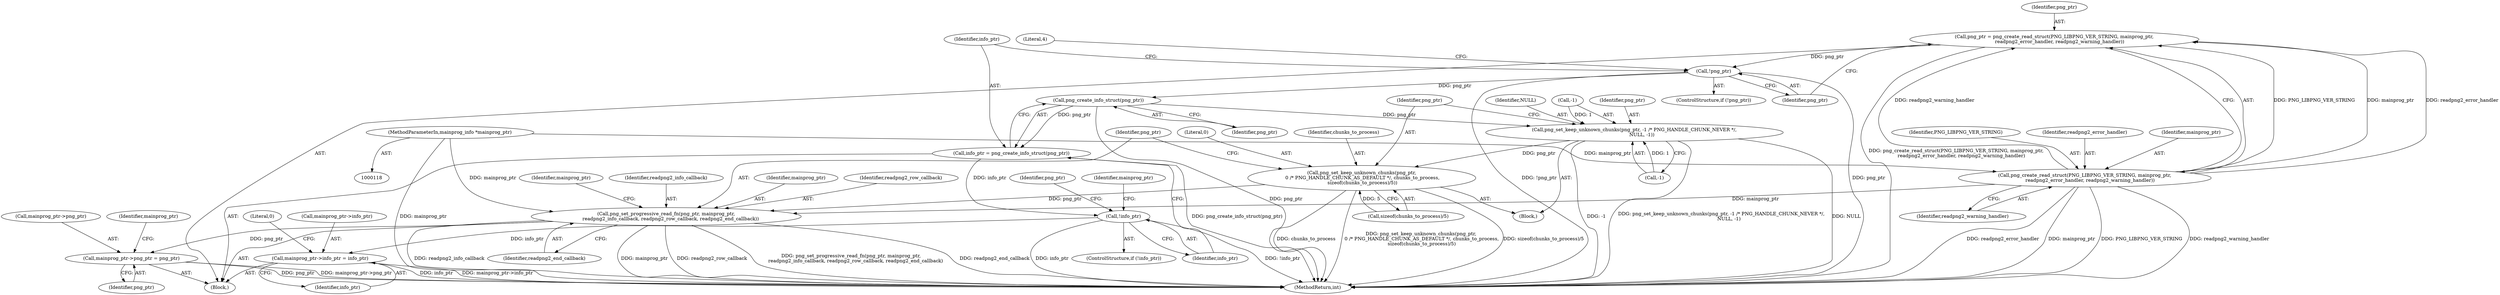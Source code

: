 digraph "0_Android_9d4853418ab2f754c2b63e091c29c5529b8b86ca_4@API" {
"1000123" [label="(Call,png_ptr = png_create_read_struct(PNG_LIBPNG_VER_STRING, mainprog_ptr,\n       readpng2_error_handler, readpng2_warning_handler))"];
"1000125" [label="(Call,png_create_read_struct(PNG_LIBPNG_VER_STRING, mainprog_ptr,\n       readpng2_error_handler, readpng2_warning_handler))"];
"1000119" [label="(MethodParameterIn,mainprog_info *mainprog_ptr)"];
"1000131" [label="(Call,!png_ptr)"];
"1000137" [label="(Call,png_create_info_struct(png_ptr))"];
"1000135" [label="(Call,info_ptr = png_create_info_struct(png_ptr))"];
"1000140" [label="(Call,!info_ptr)"];
"1000192" [label="(Call,mainprog_ptr->info_ptr = info_ptr)"];
"1000166" [label="(Call,png_set_keep_unknown_chunks(png_ptr, -1 /* PNG_HANDLE_CHUNK_NEVER */,\n          NULL, -1))"];
"1000173" [label="(Call,png_set_keep_unknown_chunks(png_ptr,\n 0 /* PNG_HANDLE_CHUNK_AS_DEFAULT */, chunks_to_process,\n sizeof(chunks_to_process)/5))"];
"1000181" [label="(Call,png_set_progressive_read_fn(png_ptr, mainprog_ptr,\n      readpng2_info_callback, readpng2_row_callback, readpng2_end_callback))"];
"1000187" [label="(Call,mainprog_ptr->png_ptr = png_ptr)"];
"1000139" [label="(ControlStructure,if (!info_ptr))"];
"1000166" [label="(Call,png_set_keep_unknown_chunks(png_ptr, -1 /* PNG_HANDLE_CHUNK_NEVER */,\n          NULL, -1))"];
"1000182" [label="(Identifier,png_ptr)"];
"1000188" [label="(Call,mainprog_ptr->png_ptr)"];
"1000126" [label="(Identifier,PNG_LIBPNG_VER_STRING)"];
"1000198" [label="(Literal,0)"];
"1000175" [label="(Literal,0)"];
"1000196" [label="(Identifier,info_ptr)"];
"1000128" [label="(Identifier,readpng2_error_handler)"];
"1000186" [label="(Identifier,readpng2_end_callback)"];
"1000191" [label="(Identifier,png_ptr)"];
"1000177" [label="(Call,sizeof(chunks_to_process)/5)"];
"1000137" [label="(Call,png_create_info_struct(png_ptr))"];
"1000130" [label="(ControlStructure,if (!png_ptr))"];
"1000167" [label="(Identifier,png_ptr)"];
"1000194" [label="(Identifier,mainprog_ptr)"];
"1000141" [label="(Identifier,info_ptr)"];
"1000171" [label="(Call,-1)"];
"1000140" [label="(Call,!info_ptr)"];
"1000189" [label="(Identifier,mainprog_ptr)"];
"1000120" [label="(Block,)"];
"1000184" [label="(Identifier,readpng2_info_callback)"];
"1000164" [label="(Block,)"];
"1000119" [label="(MethodParameterIn,mainprog_info *mainprog_ptr)"];
"1000136" [label="(Identifier,info_ptr)"];
"1000138" [label="(Identifier,png_ptr)"];
"1000135" [label="(Call,info_ptr = png_create_info_struct(png_ptr))"];
"1000124" [label="(Identifier,png_ptr)"];
"1000129" [label="(Identifier,readpng2_warning_handler)"];
"1000153" [label="(Identifier,mainprog_ptr)"];
"1000183" [label="(Identifier,mainprog_ptr)"];
"1000131" [label="(Call,!png_ptr)"];
"1000125" [label="(Call,png_create_read_struct(PNG_LIBPNG_VER_STRING, mainprog_ptr,\n       readpng2_error_handler, readpng2_warning_handler))"];
"1000127" [label="(Identifier,mainprog_ptr)"];
"1000187" [label="(Call,mainprog_ptr->png_ptr = png_ptr)"];
"1000168" [label="(Call,-1)"];
"1000176" [label="(Identifier,chunks_to_process)"];
"1000134" [label="(Literal,4)"];
"1000192" [label="(Call,mainprog_ptr->info_ptr = info_ptr)"];
"1000132" [label="(Identifier,png_ptr)"];
"1000170" [label="(Identifier,NULL)"];
"1000174" [label="(Identifier,png_ptr)"];
"1000145" [label="(Identifier,png_ptr)"];
"1000173" [label="(Call,png_set_keep_unknown_chunks(png_ptr,\n 0 /* PNG_HANDLE_CHUNK_AS_DEFAULT */, chunks_to_process,\n sizeof(chunks_to_process)/5))"];
"1000185" [label="(Identifier,readpng2_row_callback)"];
"1000199" [label="(MethodReturn,int)"];
"1000193" [label="(Call,mainprog_ptr->info_ptr)"];
"1000123" [label="(Call,png_ptr = png_create_read_struct(PNG_LIBPNG_VER_STRING, mainprog_ptr,\n       readpng2_error_handler, readpng2_warning_handler))"];
"1000181" [label="(Call,png_set_progressive_read_fn(png_ptr, mainprog_ptr,\n      readpng2_info_callback, readpng2_row_callback, readpng2_end_callback))"];
"1000123" -> "1000120"  [label="AST: "];
"1000123" -> "1000125"  [label="CFG: "];
"1000124" -> "1000123"  [label="AST: "];
"1000125" -> "1000123"  [label="AST: "];
"1000132" -> "1000123"  [label="CFG: "];
"1000123" -> "1000199"  [label="DDG: png_create_read_struct(PNG_LIBPNG_VER_STRING, mainprog_ptr,\n       readpng2_error_handler, readpng2_warning_handler)"];
"1000125" -> "1000123"  [label="DDG: PNG_LIBPNG_VER_STRING"];
"1000125" -> "1000123"  [label="DDG: mainprog_ptr"];
"1000125" -> "1000123"  [label="DDG: readpng2_error_handler"];
"1000125" -> "1000123"  [label="DDG: readpng2_warning_handler"];
"1000123" -> "1000131"  [label="DDG: png_ptr"];
"1000125" -> "1000129"  [label="CFG: "];
"1000126" -> "1000125"  [label="AST: "];
"1000127" -> "1000125"  [label="AST: "];
"1000128" -> "1000125"  [label="AST: "];
"1000129" -> "1000125"  [label="AST: "];
"1000125" -> "1000199"  [label="DDG: mainprog_ptr"];
"1000125" -> "1000199"  [label="DDG: PNG_LIBPNG_VER_STRING"];
"1000125" -> "1000199"  [label="DDG: readpng2_warning_handler"];
"1000125" -> "1000199"  [label="DDG: readpng2_error_handler"];
"1000119" -> "1000125"  [label="DDG: mainprog_ptr"];
"1000125" -> "1000181"  [label="DDG: mainprog_ptr"];
"1000119" -> "1000118"  [label="AST: "];
"1000119" -> "1000199"  [label="DDG: mainprog_ptr"];
"1000119" -> "1000181"  [label="DDG: mainprog_ptr"];
"1000131" -> "1000130"  [label="AST: "];
"1000131" -> "1000132"  [label="CFG: "];
"1000132" -> "1000131"  [label="AST: "];
"1000134" -> "1000131"  [label="CFG: "];
"1000136" -> "1000131"  [label="CFG: "];
"1000131" -> "1000199"  [label="DDG: !png_ptr"];
"1000131" -> "1000199"  [label="DDG: png_ptr"];
"1000131" -> "1000137"  [label="DDG: png_ptr"];
"1000137" -> "1000135"  [label="AST: "];
"1000137" -> "1000138"  [label="CFG: "];
"1000138" -> "1000137"  [label="AST: "];
"1000135" -> "1000137"  [label="CFG: "];
"1000137" -> "1000199"  [label="DDG: png_ptr"];
"1000137" -> "1000135"  [label="DDG: png_ptr"];
"1000137" -> "1000166"  [label="DDG: png_ptr"];
"1000135" -> "1000120"  [label="AST: "];
"1000136" -> "1000135"  [label="AST: "];
"1000141" -> "1000135"  [label="CFG: "];
"1000135" -> "1000199"  [label="DDG: png_create_info_struct(png_ptr)"];
"1000135" -> "1000140"  [label="DDG: info_ptr"];
"1000140" -> "1000139"  [label="AST: "];
"1000140" -> "1000141"  [label="CFG: "];
"1000141" -> "1000140"  [label="AST: "];
"1000145" -> "1000140"  [label="CFG: "];
"1000153" -> "1000140"  [label="CFG: "];
"1000140" -> "1000199"  [label="DDG: info_ptr"];
"1000140" -> "1000199"  [label="DDG: !info_ptr"];
"1000140" -> "1000192"  [label="DDG: info_ptr"];
"1000192" -> "1000120"  [label="AST: "];
"1000192" -> "1000196"  [label="CFG: "];
"1000193" -> "1000192"  [label="AST: "];
"1000196" -> "1000192"  [label="AST: "];
"1000198" -> "1000192"  [label="CFG: "];
"1000192" -> "1000199"  [label="DDG: mainprog_ptr->info_ptr"];
"1000192" -> "1000199"  [label="DDG: info_ptr"];
"1000166" -> "1000164"  [label="AST: "];
"1000166" -> "1000171"  [label="CFG: "];
"1000167" -> "1000166"  [label="AST: "];
"1000168" -> "1000166"  [label="AST: "];
"1000170" -> "1000166"  [label="AST: "];
"1000171" -> "1000166"  [label="AST: "];
"1000174" -> "1000166"  [label="CFG: "];
"1000166" -> "1000199"  [label="DDG: -1"];
"1000166" -> "1000199"  [label="DDG: png_set_keep_unknown_chunks(png_ptr, -1 /* PNG_HANDLE_CHUNK_NEVER */,\n          NULL, -1)"];
"1000166" -> "1000199"  [label="DDG: NULL"];
"1000168" -> "1000166"  [label="DDG: 1"];
"1000171" -> "1000166"  [label="DDG: 1"];
"1000166" -> "1000173"  [label="DDG: png_ptr"];
"1000173" -> "1000164"  [label="AST: "];
"1000173" -> "1000177"  [label="CFG: "];
"1000174" -> "1000173"  [label="AST: "];
"1000175" -> "1000173"  [label="AST: "];
"1000176" -> "1000173"  [label="AST: "];
"1000177" -> "1000173"  [label="AST: "];
"1000182" -> "1000173"  [label="CFG: "];
"1000173" -> "1000199"  [label="DDG: chunks_to_process"];
"1000173" -> "1000199"  [label="DDG: png_set_keep_unknown_chunks(png_ptr,\n 0 /* PNG_HANDLE_CHUNK_AS_DEFAULT */, chunks_to_process,\n sizeof(chunks_to_process)/5)"];
"1000173" -> "1000199"  [label="DDG: sizeof(chunks_to_process)/5"];
"1000177" -> "1000173"  [label="DDG: 5"];
"1000173" -> "1000181"  [label="DDG: png_ptr"];
"1000181" -> "1000120"  [label="AST: "];
"1000181" -> "1000186"  [label="CFG: "];
"1000182" -> "1000181"  [label="AST: "];
"1000183" -> "1000181"  [label="AST: "];
"1000184" -> "1000181"  [label="AST: "];
"1000185" -> "1000181"  [label="AST: "];
"1000186" -> "1000181"  [label="AST: "];
"1000189" -> "1000181"  [label="CFG: "];
"1000181" -> "1000199"  [label="DDG: readpng2_row_callback"];
"1000181" -> "1000199"  [label="DDG: png_set_progressive_read_fn(png_ptr, mainprog_ptr,\n      readpng2_info_callback, readpng2_row_callback, readpng2_end_callback)"];
"1000181" -> "1000199"  [label="DDG: readpng2_end_callback"];
"1000181" -> "1000199"  [label="DDG: readpng2_info_callback"];
"1000181" -> "1000199"  [label="DDG: mainprog_ptr"];
"1000181" -> "1000187"  [label="DDG: png_ptr"];
"1000187" -> "1000120"  [label="AST: "];
"1000187" -> "1000191"  [label="CFG: "];
"1000188" -> "1000187"  [label="AST: "];
"1000191" -> "1000187"  [label="AST: "];
"1000194" -> "1000187"  [label="CFG: "];
"1000187" -> "1000199"  [label="DDG: png_ptr"];
"1000187" -> "1000199"  [label="DDG: mainprog_ptr->png_ptr"];
}
